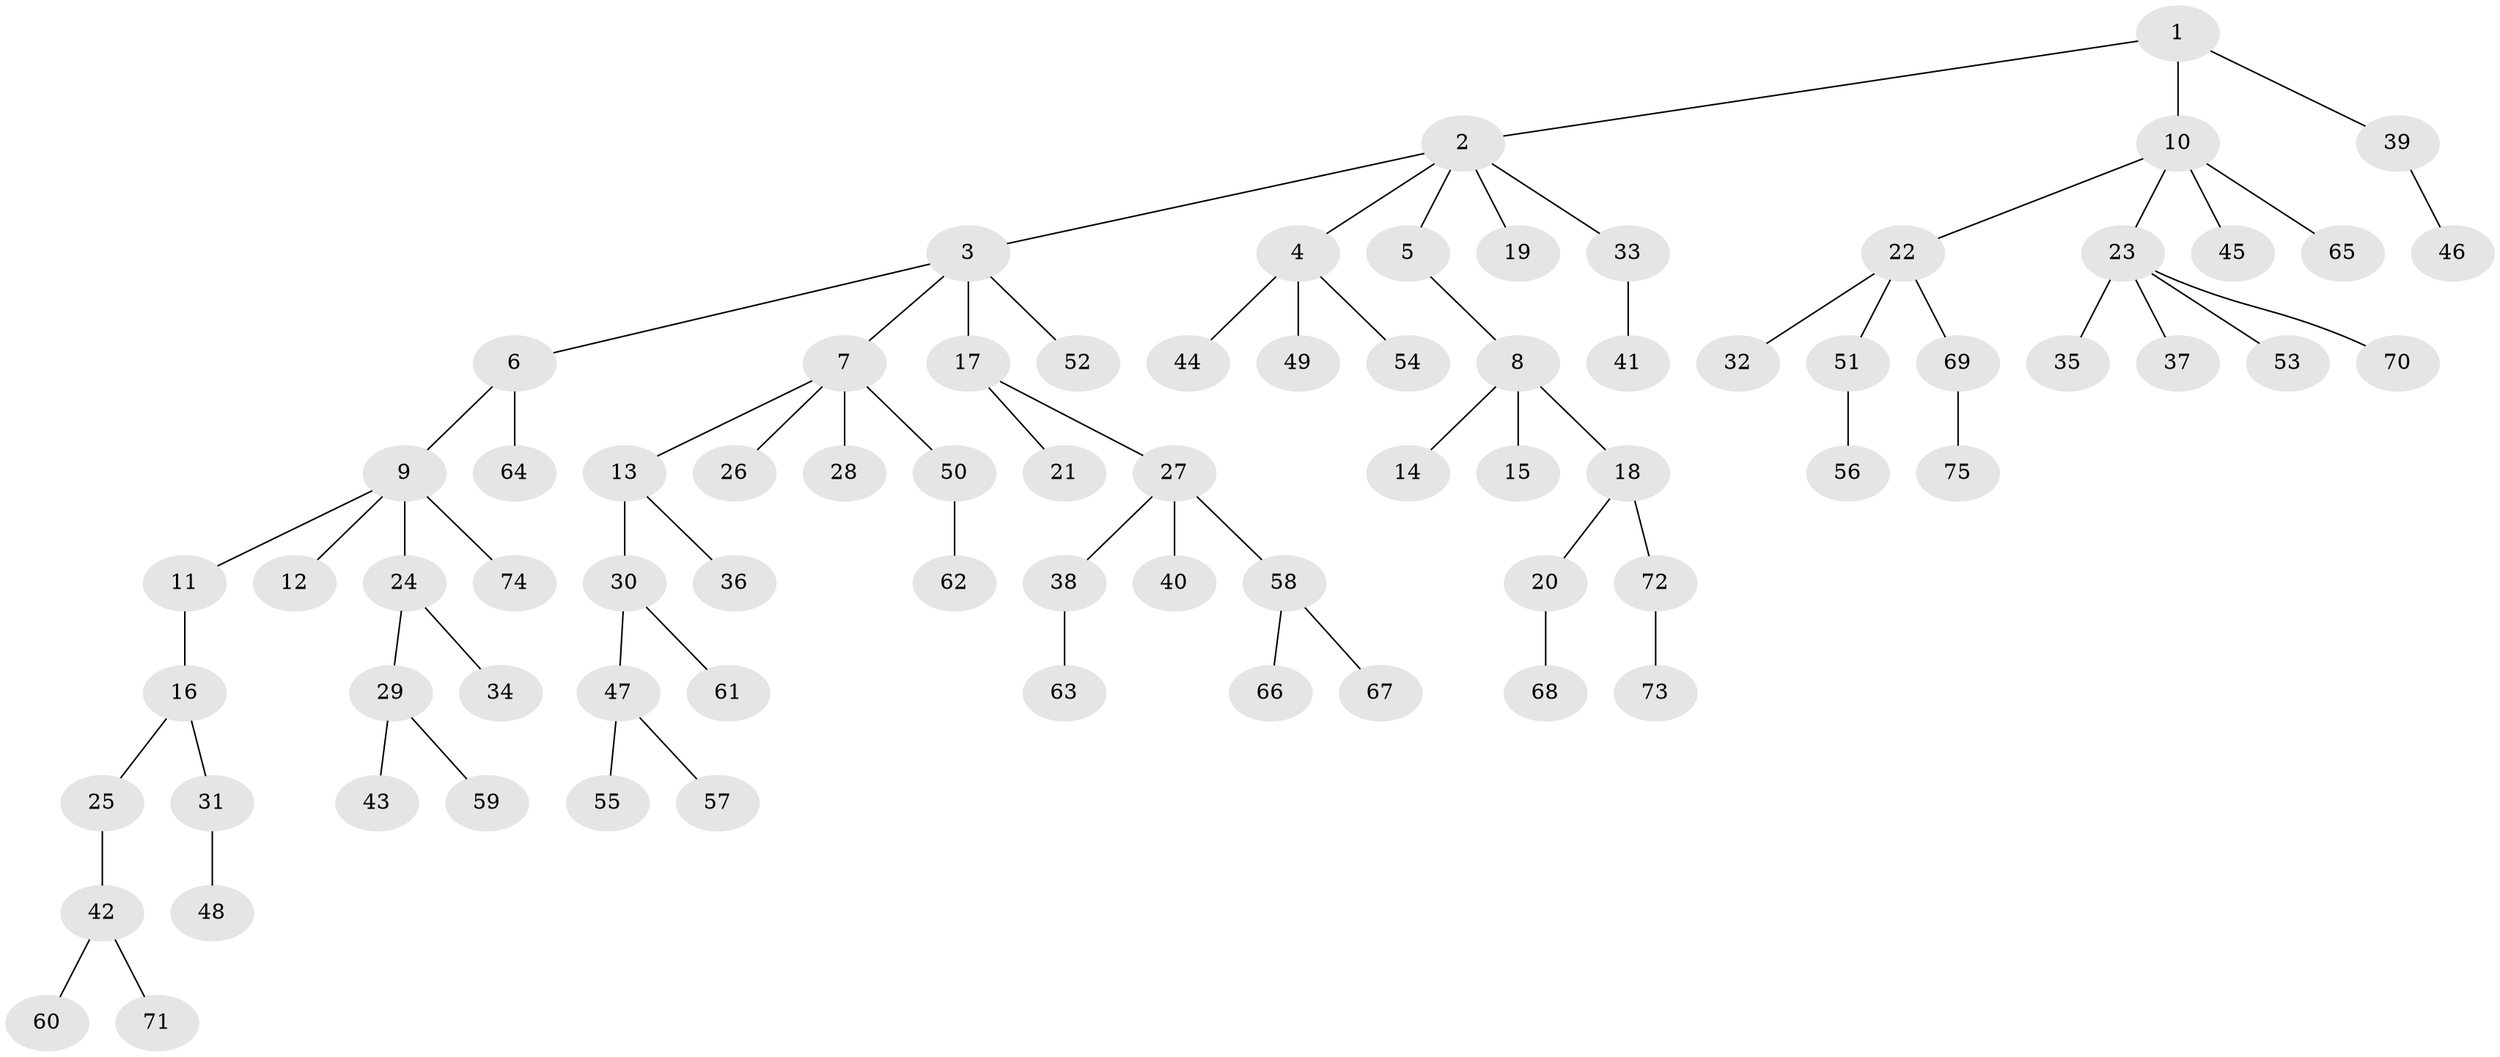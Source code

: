 // Generated by graph-tools (version 1.1) at 2025/26/03/09/25 03:26:29]
// undirected, 75 vertices, 74 edges
graph export_dot {
graph [start="1"]
  node [color=gray90,style=filled];
  1;
  2;
  3;
  4;
  5;
  6;
  7;
  8;
  9;
  10;
  11;
  12;
  13;
  14;
  15;
  16;
  17;
  18;
  19;
  20;
  21;
  22;
  23;
  24;
  25;
  26;
  27;
  28;
  29;
  30;
  31;
  32;
  33;
  34;
  35;
  36;
  37;
  38;
  39;
  40;
  41;
  42;
  43;
  44;
  45;
  46;
  47;
  48;
  49;
  50;
  51;
  52;
  53;
  54;
  55;
  56;
  57;
  58;
  59;
  60;
  61;
  62;
  63;
  64;
  65;
  66;
  67;
  68;
  69;
  70;
  71;
  72;
  73;
  74;
  75;
  1 -- 2;
  1 -- 10;
  1 -- 39;
  2 -- 3;
  2 -- 4;
  2 -- 5;
  2 -- 19;
  2 -- 33;
  3 -- 6;
  3 -- 7;
  3 -- 17;
  3 -- 52;
  4 -- 44;
  4 -- 49;
  4 -- 54;
  5 -- 8;
  6 -- 9;
  6 -- 64;
  7 -- 13;
  7 -- 26;
  7 -- 28;
  7 -- 50;
  8 -- 14;
  8 -- 15;
  8 -- 18;
  9 -- 11;
  9 -- 12;
  9 -- 24;
  9 -- 74;
  10 -- 22;
  10 -- 23;
  10 -- 45;
  10 -- 65;
  11 -- 16;
  13 -- 30;
  13 -- 36;
  16 -- 25;
  16 -- 31;
  17 -- 21;
  17 -- 27;
  18 -- 20;
  18 -- 72;
  20 -- 68;
  22 -- 32;
  22 -- 51;
  22 -- 69;
  23 -- 35;
  23 -- 37;
  23 -- 53;
  23 -- 70;
  24 -- 29;
  24 -- 34;
  25 -- 42;
  27 -- 38;
  27 -- 40;
  27 -- 58;
  29 -- 43;
  29 -- 59;
  30 -- 47;
  30 -- 61;
  31 -- 48;
  33 -- 41;
  38 -- 63;
  39 -- 46;
  42 -- 60;
  42 -- 71;
  47 -- 55;
  47 -- 57;
  50 -- 62;
  51 -- 56;
  58 -- 66;
  58 -- 67;
  69 -- 75;
  72 -- 73;
}
